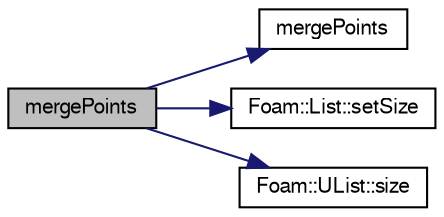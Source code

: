 digraph "mergePoints"
{
  bgcolor="transparent";
  edge [fontname="FreeSans",fontsize="10",labelfontname="FreeSans",labelfontsize="10"];
  node [fontname="FreeSans",fontsize="10",shape=record];
  rankdir="LR";
  Node112139 [label="mergePoints",height=0.2,width=0.4,color="black", fillcolor="grey75", style="filled", fontcolor="black"];
  Node112139 -> Node112140 [color="midnightblue",fontsize="10",style="solid",fontname="FreeSans"];
  Node112140 [label="mergePoints",height=0.2,width=0.4,color="black",URL="$a21124.html#a91cf82266e8f08da4a95ebafddc2f61d",tooltip="Sorts and merges points. All points closer than/equal mergeTol get merged. "];
  Node112139 -> Node112141 [color="midnightblue",fontsize="10",style="solid",fontname="FreeSans"];
  Node112141 [label="Foam::List::setSize",height=0.2,width=0.4,color="black",URL="$a25694.html#aedb985ffeaf1bdbfeccc2a8730405703",tooltip="Reset size of List. "];
  Node112139 -> Node112142 [color="midnightblue",fontsize="10",style="solid",fontname="FreeSans"];
  Node112142 [label="Foam::UList::size",height=0.2,width=0.4,color="black",URL="$a25698.html#a47b3bf30da1eb3ab8076b5fbe00e0494",tooltip="Return the number of elements in the UList. "];
}
